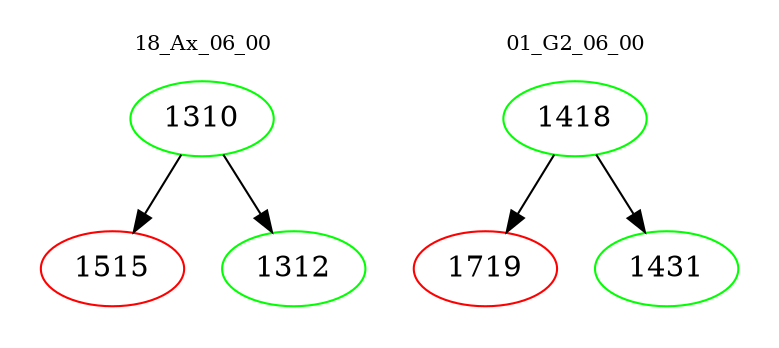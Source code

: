 digraph{
subgraph cluster_0 {
color = white
label = "18_Ax_06_00";
fontsize=10;
T0_1310 [label="1310", color="green"]
T0_1310 -> T0_1515 [color="black"]
T0_1515 [label="1515", color="red"]
T0_1310 -> T0_1312 [color="black"]
T0_1312 [label="1312", color="green"]
}
subgraph cluster_1 {
color = white
label = "01_G2_06_00";
fontsize=10;
T1_1418 [label="1418", color="green"]
T1_1418 -> T1_1719 [color="black"]
T1_1719 [label="1719", color="red"]
T1_1418 -> T1_1431 [color="black"]
T1_1431 [label="1431", color="green"]
}
}
